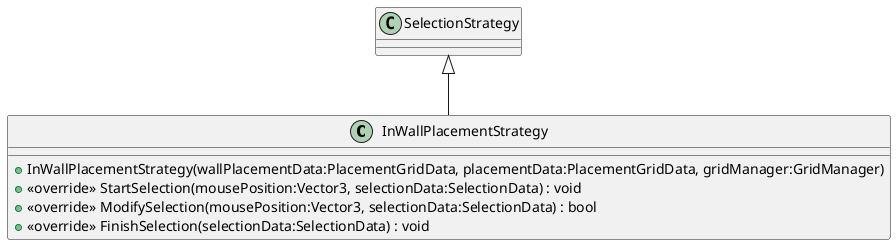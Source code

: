 @startuml
class InWallPlacementStrategy {
    + InWallPlacementStrategy(wallPlacementData:PlacementGridData, placementData:PlacementGridData, gridManager:GridManager)
    + <<override>> StartSelection(mousePosition:Vector3, selectionData:SelectionData) : void
    + <<override>> ModifySelection(mousePosition:Vector3, selectionData:SelectionData) : bool
    + <<override>> FinishSelection(selectionData:SelectionData) : void
}
SelectionStrategy <|-- InWallPlacementStrategy
@enduml
